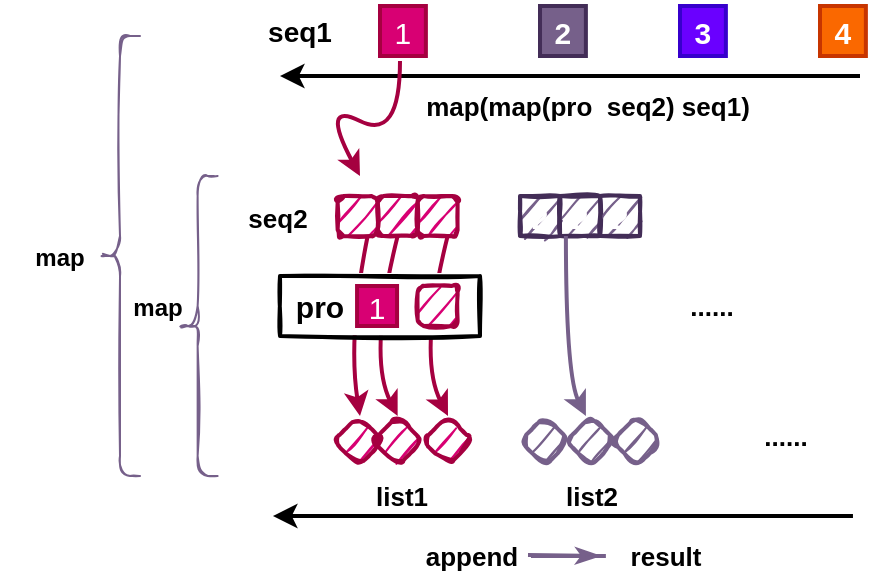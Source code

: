 <mxfile version="17.4.0" type="github">
  <diagram id="DA3VW2b0f2HLIElyfkh3" name="Page-1">
    <mxGraphModel dx="596" dy="480" grid="1" gridSize="10" guides="1" tooltips="1" connect="1" arrows="1" fold="1" page="1" pageScale="1" pageWidth="827" pageHeight="1169" math="0" shadow="0">
      <root>
        <mxCell id="0" />
        <mxCell id="1" parent="0" />
        <mxCell id="M4bzleKP0RWNRsiR5dvF-50" value="" style="curved=1;endArrow=classic;html=1;rounded=0;fontSize=15;fontColor=#000000;strokeWidth=2;fillColor=#d80073;strokeColor=#A50040;entryX=0.5;entryY=0;entryDx=0;entryDy=0;exitX=0.5;exitY=1;exitDx=0;exitDy=0;" edge="1" parent="1" source="M4bzleKP0RWNRsiR5dvF-15" target="M4bzleKP0RWNRsiR5dvF-47">
          <mxGeometry width="50" height="50" relative="1" as="geometry">
            <mxPoint x="313.82" y="280" as="sourcePoint" />
            <mxPoint x="310" y="370" as="targetPoint" />
            <Array as="points">
              <mxPoint x="303.82" y="330" />
            </Array>
          </mxGeometry>
        </mxCell>
        <mxCell id="M4bzleKP0RWNRsiR5dvF-38" value="" style="curved=1;endArrow=classic;html=1;rounded=0;fontSize=15;fontColor=#000000;strokeWidth=2;fillColor=#d80073;strokeColor=#A50040;" edge="1" parent="1">
          <mxGeometry width="50" height="50" relative="1" as="geometry">
            <mxPoint x="303.82" y="270" as="sourcePoint" />
            <mxPoint x="300" y="360" as="targetPoint" />
            <Array as="points">
              <mxPoint x="293.82" y="320" />
            </Array>
          </mxGeometry>
        </mxCell>
        <mxCell id="M4bzleKP0RWNRsiR5dvF-1" value="1" style="strokeWidth=2;dashed=0;align=center;fontSize=15;shape=rect;fillColor=#d80073;strokeColor=#A50040;fontStyle=0;rounded=0;shadow=0;glass=0;sketch=0;fontColor=#ffffff;" vertex="1" parent="1">
          <mxGeometry x="310" y="155" width="22.941" height="25" as="geometry" />
        </mxCell>
        <mxCell id="M4bzleKP0RWNRsiR5dvF-3" value="2" style="strokeWidth=2;dashed=0;align=center;fontSize=15;shape=rect;fillColor=#76608a;strokeColor=#432D57;fontStyle=1;rounded=0;shadow=0;glass=0;sketch=0;fontColor=#ffffff;" vertex="1" parent="1">
          <mxGeometry x="390.005" y="155" width="22.941" height="25" as="geometry" />
        </mxCell>
        <mxCell id="M4bzleKP0RWNRsiR5dvF-4" value="3" style="strokeWidth=2;dashed=0;align=center;fontSize=15;shape=rect;fillColor=#6a00ff;strokeColor=#3700CC;fontStyle=1;rounded=0;shadow=0;glass=0;sketch=0;fontColor=#ffffff;" vertex="1" parent="1">
          <mxGeometry x="460" y="155" width="22.941" height="25" as="geometry" />
        </mxCell>
        <mxCell id="M4bzleKP0RWNRsiR5dvF-5" value="4" style="strokeWidth=2;dashed=0;align=center;fontSize=15;shape=rect;fillColor=#fa6800;strokeColor=#C73500;fontStyle=1;rounded=0;shadow=0;glass=0;sketch=0;fontColor=#FFFFFF;" vertex="1" parent="1">
          <mxGeometry x="530.002" y="155" width="22.941" height="25" as="geometry" />
        </mxCell>
        <mxCell id="M4bzleKP0RWNRsiR5dvF-7" value="" style="endArrow=classic;html=1;rounded=0;strokeWidth=2;" edge="1" parent="1">
          <mxGeometry width="50" height="50" relative="1" as="geometry">
            <mxPoint x="550" y="190" as="sourcePoint" />
            <mxPoint x="260" y="190" as="targetPoint" />
          </mxGeometry>
        </mxCell>
        <mxCell id="M4bzleKP0RWNRsiR5dvF-8" value="&lt;b&gt;&lt;font style=&quot;font-size: 14px&quot;&gt;seq1&lt;/font&gt;&lt;/b&gt;" style="text;html=1;strokeColor=none;fillColor=none;align=center;verticalAlign=middle;whiteSpace=wrap;rounded=0;shadow=0;glass=0;sketch=0;" vertex="1" parent="1">
          <mxGeometry x="240.0" y="152.5" width="60" height="30" as="geometry" />
        </mxCell>
        <mxCell id="M4bzleKP0RWNRsiR5dvF-9" value="&lt;b&gt;&lt;font style=&quot;font-size: 13px&quot;&gt;map(map(pro&amp;nbsp; seq2) seq1)&lt;/font&gt;&lt;/b&gt;" style="text;html=1;strokeColor=none;fillColor=none;align=center;verticalAlign=middle;whiteSpace=wrap;rounded=0;shadow=0;glass=0;sketch=0;" vertex="1" parent="1">
          <mxGeometry x="310" y="190" width="208.24" height="30" as="geometry" />
        </mxCell>
        <mxCell id="M4bzleKP0RWNRsiR5dvF-27" value="" style="group" vertex="1" connectable="0" parent="1">
          <mxGeometry x="288.82" y="250" width="60" height="20" as="geometry" />
        </mxCell>
        <mxCell id="M4bzleKP0RWNRsiR5dvF-10" value="" style="strokeWidth=2;dashed=0;align=center;fontSize=8;shape=rect;fillColor=#d80073;strokeColor=#A50040;fontStyle=1;rounded=1;shadow=0;glass=0;sketch=1;perimeterSpacing=0;gradientDirection=south;fontColor=#ffffff;" vertex="1" parent="M4bzleKP0RWNRsiR5dvF-27">
          <mxGeometry width="20" height="20" as="geometry" />
        </mxCell>
        <mxCell id="M4bzleKP0RWNRsiR5dvF-15" value="" style="strokeWidth=2;dashed=0;align=center;fontSize=8;shape=rect;fillColor=#d80073;strokeColor=#A50040;fontStyle=1;rounded=1;shadow=0;glass=0;sketch=1;perimeterSpacing=0;gradientDirection=south;fontColor=#ffffff;" vertex="1" parent="M4bzleKP0RWNRsiR5dvF-27">
          <mxGeometry x="20" width="20" height="20" as="geometry" />
        </mxCell>
        <mxCell id="M4bzleKP0RWNRsiR5dvF-16" value="" style="strokeWidth=2;dashed=0;align=center;fontSize=8;shape=rect;fillColor=#d80073;strokeColor=#A50040;fontStyle=1;rounded=1;shadow=0;glass=0;sketch=1;perimeterSpacing=0;gradientDirection=south;fontColor=#ffffff;" vertex="1" parent="M4bzleKP0RWNRsiR5dvF-27">
          <mxGeometry x="40" width="20" height="20" as="geometry" />
        </mxCell>
        <mxCell id="M4bzleKP0RWNRsiR5dvF-28" value="" style="group" vertex="1" connectable="0" parent="1">
          <mxGeometry x="380" y="250" width="60" height="20" as="geometry" />
        </mxCell>
        <mxCell id="M4bzleKP0RWNRsiR5dvF-17" value="2" style="strokeWidth=2;dashed=0;align=center;fontSize=15;shape=rect;fillColor=#76608a;strokeColor=#432D57;fontStyle=1;rounded=0;shadow=0;glass=0;sketch=1;fontColor=#ffffff;" vertex="1" parent="M4bzleKP0RWNRsiR5dvF-28">
          <mxGeometry width="20" height="20" as="geometry" />
        </mxCell>
        <mxCell id="M4bzleKP0RWNRsiR5dvF-18" value="2" style="strokeWidth=2;dashed=0;align=center;fontSize=15;shape=rect;fillColor=#76608a;strokeColor=#432D57;fontStyle=1;rounded=0;shadow=0;glass=0;sketch=1;fontColor=#ffffff;" vertex="1" parent="M4bzleKP0RWNRsiR5dvF-28">
          <mxGeometry x="20" width="20" height="20" as="geometry" />
        </mxCell>
        <mxCell id="M4bzleKP0RWNRsiR5dvF-19" value="2" style="strokeWidth=2;dashed=0;align=center;fontSize=15;shape=rect;fillColor=#76608a;strokeColor=#432D57;fontStyle=1;rounded=0;shadow=0;glass=0;sketch=1;fontColor=#ffffff;" vertex="1" parent="M4bzleKP0RWNRsiR5dvF-28">
          <mxGeometry x="40" width="20" height="20" as="geometry" />
        </mxCell>
        <mxCell id="M4bzleKP0RWNRsiR5dvF-30" value="" style="curved=1;endArrow=classic;html=1;rounded=0;fontSize=13;fontColor=#FFFFFF;fillColor=#d80073;strokeColor=#A50040;strokeWidth=2;" edge="1" parent="1">
          <mxGeometry width="50" height="50" relative="1" as="geometry">
            <mxPoint x="320" y="182.5" as="sourcePoint" />
            <mxPoint x="300" y="240" as="targetPoint" />
            <Array as="points">
              <mxPoint x="320" y="222.5" />
              <mxPoint x="280" y="202.5" />
            </Array>
          </mxGeometry>
        </mxCell>
        <mxCell id="M4bzleKP0RWNRsiR5dvF-49" value="" style="group" vertex="1" connectable="0" parent="1">
          <mxGeometry x="286.77" y="360" width="85" height="30" as="geometry" />
        </mxCell>
        <mxCell id="M4bzleKP0RWNRsiR5dvF-45" value="" style="rhombus;whiteSpace=wrap;html=1;fontSize=8;fillColor=#d80073;strokeColor=#A50040;fontColor=#ffffff;strokeWidth=2;dashed=0;fontStyle=1;rounded=1;shadow=0;glass=0;sketch=1;gradientDirection=south;arcSize=27;" vertex="1" parent="M4bzleKP0RWNRsiR5dvF-49">
          <mxGeometry width="25" height="25" as="geometry" />
        </mxCell>
        <mxCell id="M4bzleKP0RWNRsiR5dvF-47" value="" style="rhombus;whiteSpace=wrap;html=1;fontSize=8;fillColor=#d80073;strokeColor=#A50040;fontColor=#ffffff;strokeWidth=2;dashed=0;fontStyle=1;rounded=1;shadow=0;glass=0;sketch=1;gradientDirection=south;arcSize=27;" vertex="1" parent="M4bzleKP0RWNRsiR5dvF-49">
          <mxGeometry x="19.55" width="25" height="25" as="geometry" />
        </mxCell>
        <mxCell id="M4bzleKP0RWNRsiR5dvF-48" value="" style="rhombus;whiteSpace=wrap;html=1;fontSize=8;fillColor=#d80073;strokeColor=#A50040;fontColor=#ffffff;strokeWidth=2;dashed=0;fontStyle=1;rounded=1;shadow=0;glass=0;sketch=1;gradientDirection=south;arcSize=27;" vertex="1" parent="M4bzleKP0RWNRsiR5dvF-49">
          <mxGeometry x="44.55" width="25" height="25" as="geometry" />
        </mxCell>
        <mxCell id="M4bzleKP0RWNRsiR5dvF-51" value="" style="group" vertex="1" connectable="0" parent="1">
          <mxGeometry x="250" y="290" width="110" height="30" as="geometry" />
        </mxCell>
        <mxCell id="M4bzleKP0RWNRsiR5dvF-52" value="" style="curved=1;endArrow=classic;html=1;rounded=0;fontSize=15;fontColor=#000000;strokeWidth=2;fillColor=#d80073;strokeColor=#A50040;exitX=0.5;exitY=1;exitDx=0;exitDy=0;" edge="1" parent="M4bzleKP0RWNRsiR5dvF-51">
          <mxGeometry width="50" height="50" relative="1" as="geometry">
            <mxPoint x="93.82" y="-20" as="sourcePoint" />
            <mxPoint x="94" y="70" as="targetPoint" />
            <Array as="points">
              <mxPoint x="78.82" y="40" />
            </Array>
          </mxGeometry>
        </mxCell>
        <mxCell id="M4bzleKP0RWNRsiR5dvF-35" value="" style="rounded=0;whiteSpace=wrap;html=1;shadow=0;sketch=1;fontSize=15;fontColor=#000000;strokeWidth=2;gradientColor=#ffffff;gradientDirection=south;" vertex="1" parent="M4bzleKP0RWNRsiR5dvF-51">
          <mxGeometry x="10" width="100" height="30" as="geometry" />
        </mxCell>
        <mxCell id="M4bzleKP0RWNRsiR5dvF-31" value="&lt;b&gt;&lt;font color=&quot;#000000&quot; style=&quot;font-size: 15px&quot;&gt;pro&lt;/font&gt;&lt;/b&gt;" style="text;html=1;strokeColor=none;fillColor=none;align=center;verticalAlign=middle;whiteSpace=wrap;rounded=0;shadow=0;sketch=1;fontSize=13;fontColor=#FFFFFF;" vertex="1" parent="M4bzleKP0RWNRsiR5dvF-51">
          <mxGeometry width="60" height="30" as="geometry" />
        </mxCell>
        <mxCell id="M4bzleKP0RWNRsiR5dvF-32" value="1" style="strokeWidth=2;dashed=0;align=center;fontSize=15;shape=rect;fillColor=#d80073;strokeColor=#A50040;fontStyle=0;rounded=0;shadow=0;glass=0;sketch=0;fontColor=#ffffff;" vertex="1" parent="M4bzleKP0RWNRsiR5dvF-51">
          <mxGeometry x="48.53" y="5" width="20" height="20" as="geometry" />
        </mxCell>
        <mxCell id="M4bzleKP0RWNRsiR5dvF-33" value="" style="strokeWidth=2;dashed=0;align=center;fontSize=8;shape=rect;fillColor=#d80073;strokeColor=#A50040;fontStyle=1;rounded=1;shadow=0;glass=0;sketch=1;perimeterSpacing=0;gradientDirection=south;fontColor=#ffffff;" vertex="1" parent="M4bzleKP0RWNRsiR5dvF-51">
          <mxGeometry x="78.82" y="5" width="20" height="20" as="geometry" />
        </mxCell>
        <mxCell id="M4bzleKP0RWNRsiR5dvF-53" value="&lt;b&gt;&lt;font style=&quot;font-size: 13px&quot;&gt;seq2&lt;/font&gt;&lt;/b&gt;" style="text;html=1;strokeColor=none;fillColor=none;align=center;verticalAlign=middle;whiteSpace=wrap;rounded=0;shadow=0;sketch=1;fontSize=15;fontColor=#000000;" vertex="1" parent="1">
          <mxGeometry x="228.82" y="245" width="60" height="30" as="geometry" />
        </mxCell>
        <mxCell id="M4bzleKP0RWNRsiR5dvF-54" value="" style="endArrow=classic;html=1;rounded=0;strokeWidth=2;" edge="1" parent="1">
          <mxGeometry width="50" height="50" relative="1" as="geometry">
            <mxPoint x="546.48" y="410" as="sourcePoint" />
            <mxPoint x="256.48" y="410" as="targetPoint" />
          </mxGeometry>
        </mxCell>
        <mxCell id="M4bzleKP0RWNRsiR5dvF-55" value="" style="rhombus;whiteSpace=wrap;html=1;fontSize=8;fillColor=#76608a;strokeColor=#76608A;fontColor=#ffffff;strokeWidth=2;dashed=0;fontStyle=1;rounded=1;shadow=0;glass=0;sketch=1;gradientDirection=south;arcSize=27;" vertex="1" parent="1">
          <mxGeometry x="380" y="360" width="25" height="25" as="geometry" />
        </mxCell>
        <mxCell id="M4bzleKP0RWNRsiR5dvF-60" value="" style="rhombus;whiteSpace=wrap;html=1;fontSize=8;fillColor=#76608a;strokeColor=#76608A;fontColor=#ffffff;strokeWidth=2;dashed=0;fontStyle=1;rounded=1;shadow=0;glass=0;sketch=1;gradientDirection=south;arcSize=27;" vertex="1" parent="1">
          <mxGeometry x="403" y="360" width="25" height="25" as="geometry" />
        </mxCell>
        <mxCell id="M4bzleKP0RWNRsiR5dvF-62" value="" style="rhombus;whiteSpace=wrap;html=1;fontSize=8;fillColor=#76608a;strokeColor=#76608A;fontColor=#ffffff;strokeWidth=2;dashed=0;fontStyle=1;rounded=1;shadow=0;glass=0;sketch=1;gradientDirection=south;arcSize=27;" vertex="1" parent="1">
          <mxGeometry x="426" y="360" width="25" height="25" as="geometry" />
        </mxCell>
        <mxCell id="M4bzleKP0RWNRsiR5dvF-63" value="&lt;b&gt;list1&lt;/b&gt;" style="text;html=1;strokeColor=none;fillColor=none;align=center;verticalAlign=middle;whiteSpace=wrap;rounded=0;shadow=0;sketch=1;fontSize=13;fontColor=#000000;" vertex="1" parent="1">
          <mxGeometry x="291.47" y="385" width="60" height="30" as="geometry" />
        </mxCell>
        <mxCell id="M4bzleKP0RWNRsiR5dvF-64" value="&lt;b&gt;list2&lt;/b&gt;" style="text;html=1;strokeColor=none;fillColor=none;align=center;verticalAlign=middle;whiteSpace=wrap;rounded=0;shadow=0;sketch=1;fontSize=13;fontColor=#000000;" vertex="1" parent="1">
          <mxGeometry x="385.5" y="385" width="60" height="30" as="geometry" />
        </mxCell>
        <mxCell id="M4bzleKP0RWNRsiR5dvF-65" value="&lt;b&gt;......&lt;/b&gt;" style="text;html=1;strokeColor=none;fillColor=none;align=center;verticalAlign=middle;whiteSpace=wrap;rounded=0;shadow=0;sketch=1;fontSize=13;fontColor=#000000;" vertex="1" parent="1">
          <mxGeometry x="445.5" y="290" width="60" height="30" as="geometry" />
        </mxCell>
        <mxCell id="M4bzleKP0RWNRsiR5dvF-66" value="" style="curved=1;endArrow=classic;html=1;rounded=0;fontSize=15;fontColor=#000000;strokeWidth=2;fillColor=#d80073;strokeColor=#76608A;" edge="1" parent="1">
          <mxGeometry width="50" height="50" relative="1" as="geometry">
            <mxPoint x="402.95" y="270" as="sourcePoint" />
            <mxPoint x="412.95" y="360" as="targetPoint" />
            <Array as="points">
              <mxPoint x="402.95" y="340" />
            </Array>
          </mxGeometry>
        </mxCell>
        <mxCell id="M4bzleKP0RWNRsiR5dvF-67" value="&lt;b&gt;......&lt;/b&gt;" style="text;html=1;strokeColor=none;fillColor=none;align=center;verticalAlign=middle;whiteSpace=wrap;rounded=0;shadow=0;sketch=1;fontSize=13;fontColor=#000000;" vertex="1" parent="1">
          <mxGeometry x="482.94" y="355" width="60" height="30" as="geometry" />
        </mxCell>
        <mxCell id="M4bzleKP0RWNRsiR5dvF-71" value="&lt;div style=&quot;color: rgb(212 , 212 , 212) ; background-color: rgb(30 , 30 , 30) ; font-family: &amp;#34;consolas&amp;#34; , &amp;#34;courier new&amp;#34; , monospace ; font-size: 14px ; line-height: 19px&quot;&gt;&lt;br&gt;&lt;/div&gt;" style="text;html=1;strokeColor=none;fillColor=none;align=center;verticalAlign=middle;whiteSpace=wrap;rounded=0;shadow=0;sketch=1;fontSize=13;fontColor=#000000;" vertex="1" parent="1">
          <mxGeometry x="150" y="360" width="60" height="30" as="geometry" />
        </mxCell>
        <mxCell id="M4bzleKP0RWNRsiR5dvF-82" value="" style="edgeStyle=orthogonalEdgeStyle;rounded=0;orthogonalLoop=1;jettySize=auto;html=1;fontSize=13;fontColor=#000000;endArrow=none;endFill=0;strokeColor=#76608A;strokeWidth=2;" edge="1" parent="1" source="M4bzleKP0RWNRsiR5dvF-72" target="M4bzleKP0RWNRsiR5dvF-81">
          <mxGeometry relative="1" as="geometry" />
        </mxCell>
        <mxCell id="M4bzleKP0RWNRsiR5dvF-72" value="&lt;b&gt;append&lt;/b&gt;" style="text;html=1;strokeColor=none;fillColor=none;align=center;verticalAlign=middle;whiteSpace=wrap;rounded=0;shadow=0;sketch=1;fontSize=13;fontColor=#000000;" vertex="1" parent="1">
          <mxGeometry x="325.5" y="415" width="60" height="30" as="geometry" />
        </mxCell>
        <mxCell id="M4bzleKP0RWNRsiR5dvF-79" value="" style="shape=curlyBracket;whiteSpace=wrap;html=1;rounded=1;shadow=0;sketch=1;fontSize=13;fontColor=#000000;strokeColor=#76608A;strokeWidth=1;fillColor=#76608a;gradientColor=#ffffff;gradientDirection=south;" vertex="1" parent="1">
          <mxGeometry x="208.82" y="240" width="20" height="150" as="geometry" />
        </mxCell>
        <mxCell id="M4bzleKP0RWNRsiR5dvF-80" value="" style="endArrow=classicThin;html=1;rounded=0;fontSize=13;fontColor=#000000;strokeColor=#76608A;strokeWidth=2;endFill=1;" edge="1" parent="1">
          <mxGeometry width="50" height="50" relative="1" as="geometry">
            <mxPoint x="384" y="429.5" as="sourcePoint" />
            <mxPoint x="420" y="430" as="targetPoint" />
          </mxGeometry>
        </mxCell>
        <mxCell id="M4bzleKP0RWNRsiR5dvF-81" value="&lt;b&gt;result&lt;/b&gt;" style="text;html=1;strokeColor=none;fillColor=none;align=center;verticalAlign=middle;whiteSpace=wrap;rounded=0;shadow=0;sketch=1;fontSize=13;fontColor=#000000;" vertex="1" parent="1">
          <mxGeometry x="422.94" y="415" width="60" height="30" as="geometry" />
        </mxCell>
        <mxCell id="M4bzleKP0RWNRsiR5dvF-83" value="" style="shape=curlyBracket;whiteSpace=wrap;html=1;rounded=1;shadow=0;sketch=1;fontSize=13;fontColor=#000000;strokeColor=#76608A;strokeWidth=1;fillColor=#76608a;gradientColor=#ffffff;gradientDirection=south;" vertex="1" parent="1">
          <mxGeometry x="170" y="170" width="20" height="220" as="geometry" />
        </mxCell>
        <mxCell id="M4bzleKP0RWNRsiR5dvF-84" value="&lt;b&gt;&lt;font style=&quot;font-size: 12px&quot;&gt;map&lt;/font&gt;&lt;/b&gt;" style="text;html=1;strokeColor=none;fillColor=none;align=center;verticalAlign=middle;whiteSpace=wrap;rounded=0;shadow=0;sketch=1;fontSize=13;fontColor=#000000;" vertex="1" parent="1">
          <mxGeometry x="168.82" y="290" width="60" height="30" as="geometry" />
        </mxCell>
        <mxCell id="M4bzleKP0RWNRsiR5dvF-85" value="&lt;b&gt;&lt;font style=&quot;font-size: 12px&quot;&gt;map&lt;/font&gt;&lt;/b&gt;" style="text;html=1;strokeColor=none;fillColor=none;align=center;verticalAlign=middle;whiteSpace=wrap;rounded=0;shadow=0;sketch=1;fontSize=13;fontColor=#000000;" vertex="1" parent="1">
          <mxGeometry x="120" y="265" width="60" height="30" as="geometry" />
        </mxCell>
      </root>
    </mxGraphModel>
  </diagram>
</mxfile>
